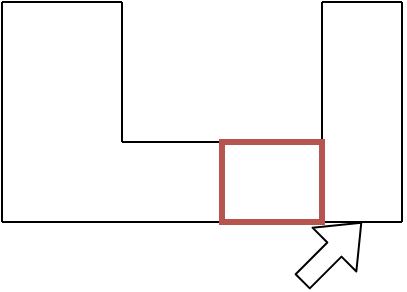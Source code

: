 <mxfile version="13.9.2" type="github">
  <diagram id="SNSVXGH9BnDzPArwe3A-" name="Page-1">
    <mxGraphModel dx="810" dy="877" grid="1" gridSize="10" guides="1" tooltips="1" connect="1" arrows="1" fold="1" page="1" pageScale="1" pageWidth="850" pageHeight="1100" math="0" shadow="0">
      <root>
        <mxCell id="0" />
        <mxCell id="1" parent="0" />
        <mxCell id="7JbKkaQA1GK2c_iS6zvy-1" value="" style="shape=flexArrow;endArrow=classic;html=1;" edge="1" parent="1">
          <mxGeometry width="50" height="50" relative="1" as="geometry">
            <mxPoint x="460" y="690" as="sourcePoint" />
            <mxPoint x="490" y="660" as="targetPoint" />
          </mxGeometry>
        </mxCell>
        <mxCell id="7JbKkaQA1GK2c_iS6zvy-10" value="" style="group" vertex="1" connectable="0" parent="1">
          <mxGeometry x="310" y="550" width="200" height="110" as="geometry" />
        </mxCell>
        <mxCell id="7JbKkaQA1GK2c_iS6zvy-2" value="" style="endArrow=none;html=1;" edge="1" parent="7JbKkaQA1GK2c_iS6zvy-10">
          <mxGeometry width="50" height="50" relative="1" as="geometry">
            <mxPoint x="60" y="70" as="sourcePoint" />
            <mxPoint x="160" y="70" as="targetPoint" />
          </mxGeometry>
        </mxCell>
        <mxCell id="7JbKkaQA1GK2c_iS6zvy-3" value="" style="endArrow=none;html=1;" edge="1" parent="7JbKkaQA1GK2c_iS6zvy-10">
          <mxGeometry width="50" height="50" relative="1" as="geometry">
            <mxPoint x="160" y="70" as="sourcePoint" />
            <mxPoint x="160" as="targetPoint" />
          </mxGeometry>
        </mxCell>
        <mxCell id="7JbKkaQA1GK2c_iS6zvy-4" value="" style="endArrow=none;html=1;" edge="1" parent="7JbKkaQA1GK2c_iS6zvy-10">
          <mxGeometry width="50" height="50" relative="1" as="geometry">
            <mxPoint x="200" y="110" as="sourcePoint" />
            <mxPoint x="200" as="targetPoint" />
          </mxGeometry>
        </mxCell>
        <mxCell id="7JbKkaQA1GK2c_iS6zvy-5" value="" style="endArrow=none;html=1;" edge="1" parent="7JbKkaQA1GK2c_iS6zvy-10">
          <mxGeometry width="50" height="50" relative="1" as="geometry">
            <mxPoint y="110" as="sourcePoint" />
            <mxPoint x="200" y="110" as="targetPoint" />
          </mxGeometry>
        </mxCell>
        <mxCell id="7JbKkaQA1GK2c_iS6zvy-6" value="" style="endArrow=none;html=1;" edge="1" parent="7JbKkaQA1GK2c_iS6zvy-10">
          <mxGeometry width="50" height="50" relative="1" as="geometry">
            <mxPoint y="110" as="sourcePoint" />
            <mxPoint as="targetPoint" />
          </mxGeometry>
        </mxCell>
        <mxCell id="7JbKkaQA1GK2c_iS6zvy-7" value="" style="endArrow=none;html=1;" edge="1" parent="7JbKkaQA1GK2c_iS6zvy-10">
          <mxGeometry width="50" height="50" relative="1" as="geometry">
            <mxPoint x="60" y="70" as="sourcePoint" />
            <mxPoint x="60" as="targetPoint" />
          </mxGeometry>
        </mxCell>
        <mxCell id="7JbKkaQA1GK2c_iS6zvy-8" value="" style="endArrow=none;html=1;" edge="1" parent="7JbKkaQA1GK2c_iS6zvy-10">
          <mxGeometry width="50" height="50" relative="1" as="geometry">
            <mxPoint as="sourcePoint" />
            <mxPoint x="60" as="targetPoint" />
          </mxGeometry>
        </mxCell>
        <mxCell id="7JbKkaQA1GK2c_iS6zvy-9" value="" style="endArrow=none;html=1;" edge="1" parent="7JbKkaQA1GK2c_iS6zvy-10">
          <mxGeometry width="50" height="50" relative="1" as="geometry">
            <mxPoint x="160" as="sourcePoint" />
            <mxPoint x="200" as="targetPoint" />
          </mxGeometry>
        </mxCell>
        <mxCell id="57GNbXsHqVFu7rd3hSPP-3" value="" style="rounded=0;whiteSpace=wrap;html=1;strokeColor=#b85450;fillColor=none;strokeWidth=3;" parent="7JbKkaQA1GK2c_iS6zvy-10" vertex="1">
          <mxGeometry x="110" y="70" width="50" height="40" as="geometry" />
        </mxCell>
      </root>
    </mxGraphModel>
  </diagram>
</mxfile>
